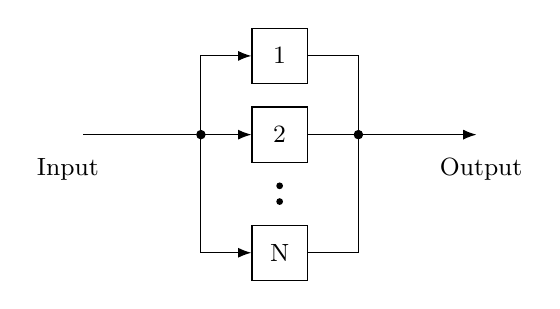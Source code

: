 \begin{tikzpicture}[
	textbox/.style={font=\small, draw, text width=20, minimum height=20, inner sep=0, align=center},
	circ/.style={circle, draw, minimum width=3, minimum height=3, inner sep=0, fill, align=center}
]
\node[textbox] (b1) at (1,1) {1};
\node[textbox] (b2) at (1,0) {2};
\node[textbox] (b3) at (1,-1.5) {N};
\node [circ] (dot1) at (0,0) {};
\node [circ] (dot2) at (2,0) {};

\draw[-] (dot1) -- ++(-1.5,0) node[above right=-1] {\small Input};
\draw[-Latex] (dot2) -- ++(1.5,0) node[above left=-1] {\small Output};


\draw [-Latex] (dot1) |- (b1);
\draw [-Latex] (dot1) |- (b2);
\draw [-Latex] (dot1) |- (b3);
\draw [-] (b3) -| (dot2);
\draw [-] (b2) -| (dot2);
\draw [-] (b1) -| (dot2);
\node[circ, minimum width=2, minimum height=2] at (1,-0.65) {};
\node[circ, minimum width=2, minimum height=2] at (1,-0.85) {};
\end{tikzpicture}